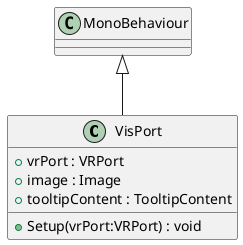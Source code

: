 @startuml
class VisPort {
    + vrPort : VRPort
    + image : Image
    + tooltipContent : TooltipContent
    + Setup(vrPort:VRPort) : void
}
MonoBehaviour <|-- VisPort
@enduml

